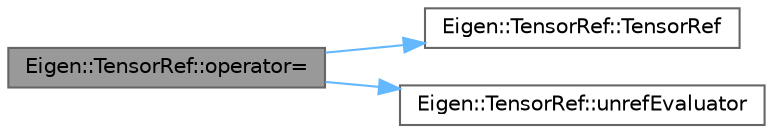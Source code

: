digraph "Eigen::TensorRef::operator="
{
 // LATEX_PDF_SIZE
  bgcolor="transparent";
  edge [fontname=Helvetica,fontsize=10,labelfontname=Helvetica,labelfontsize=10];
  node [fontname=Helvetica,fontsize=10,shape=box,height=0.2,width=0.4];
  rankdir="LR";
  Node1 [id="Node000001",label="Eigen::TensorRef::operator=",height=0.2,width=0.4,color="gray40", fillcolor="grey60", style="filled", fontcolor="black",tooltip=" "];
  Node1 -> Node2 [id="edge1_Node000001_Node000002",color="steelblue1",style="solid",tooltip=" "];
  Node2 [id="Node000002",label="Eigen::TensorRef::TensorRef",height=0.2,width=0.4,color="grey40", fillcolor="white", style="filled",URL="$class_eigen_1_1_tensor_ref.html#a928786366e308424fe71d0eb179127cf",tooltip=" "];
  Node1 -> Node3 [id="edge2_Node000001_Node000003",color="steelblue1",style="solid",tooltip=" "];
  Node3 [id="Node000003",label="Eigen::TensorRef::unrefEvaluator",height=0.2,width=0.4,color="grey40", fillcolor="white", style="filled",URL="$class_eigen_1_1_tensor_ref.html#aae91dd726cf8993b0edbc60b7ce10233",tooltip=" "];
}
